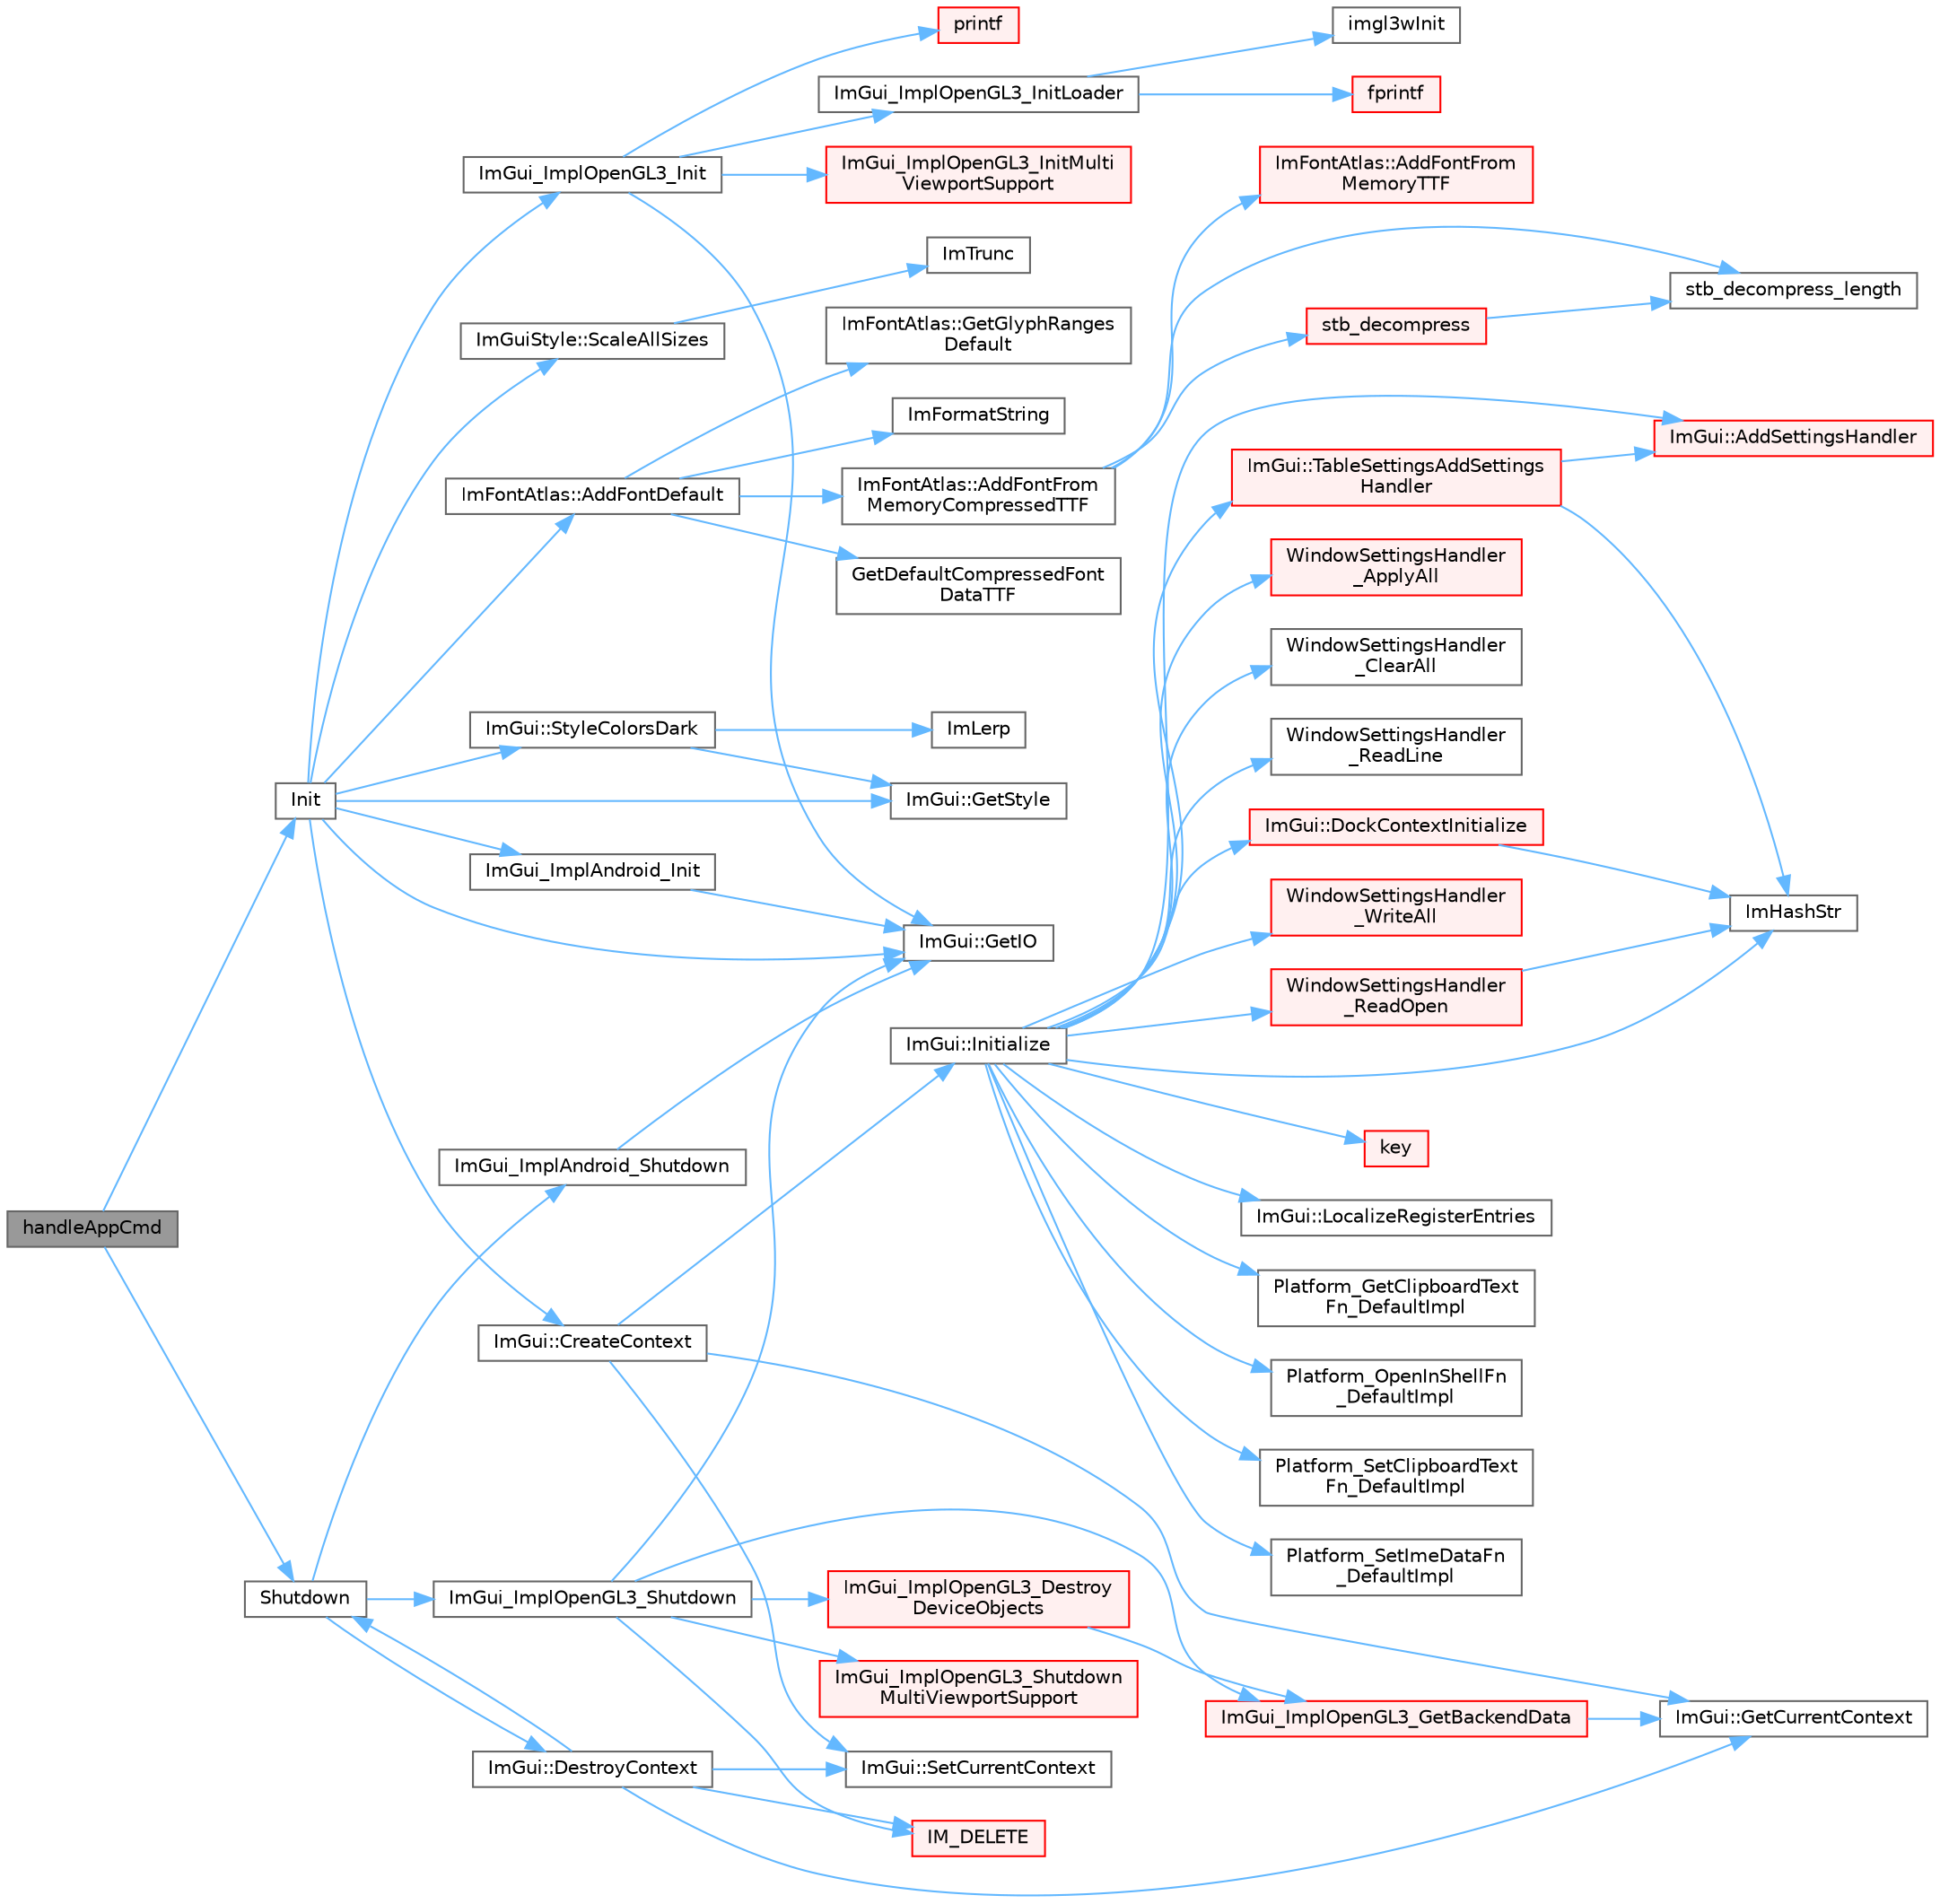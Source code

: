 digraph "handleAppCmd"
{
 // LATEX_PDF_SIZE
  bgcolor="transparent";
  edge [fontname=Helvetica,fontsize=10,labelfontname=Helvetica,labelfontsize=10];
  node [fontname=Helvetica,fontsize=10,shape=box,height=0.2,width=0.4];
  rankdir="LR";
  Node1 [id="Node000001",label="handleAppCmd",height=0.2,width=0.4,color="gray40", fillcolor="grey60", style="filled", fontcolor="black",tooltip=" "];
  Node1 -> Node2 [id="edge1_Node000001_Node000002",color="steelblue1",style="solid",tooltip=" "];
  Node2 [id="Node000002",label="Init",height=0.2,width=0.4,color="grey40", fillcolor="white", style="filled",URL="$imgui_2examples_2example__android__opengl3_2main_8cpp.html#a84a2b849dbb5abe2b109f51d28a3fda6",tooltip=" "];
  Node2 -> Node3 [id="edge2_Node000002_Node000003",color="steelblue1",style="solid",tooltip=" "];
  Node3 [id="Node000003",label="ImFontAtlas::AddFontDefault",height=0.2,width=0.4,color="grey40", fillcolor="white", style="filled",URL="$struct_im_font_atlas.html#a9d2b4a94579bf603a0d2662cd8348cbd",tooltip=" "];
  Node3 -> Node4 [id="edge3_Node000003_Node000004",color="steelblue1",style="solid",tooltip=" "];
  Node4 [id="Node000004",label="ImFontAtlas::AddFontFrom\lMemoryCompressedTTF",height=0.2,width=0.4,color="grey40", fillcolor="white", style="filled",URL="$struct_im_font_atlas.html#a478ffa07777bf990ade02889e15a21ab",tooltip=" "];
  Node4 -> Node5 [id="edge4_Node000004_Node000005",color="steelblue1",style="solid",tooltip=" "];
  Node5 [id="Node000005",label="ImFontAtlas::AddFontFrom\lMemoryTTF",height=0.2,width=0.4,color="red", fillcolor="#FFF0F0", style="filled",URL="$struct_im_font_atlas.html#a95eec9b791e9c509180030f8176406ff",tooltip=" "];
  Node4 -> Node10 [id="edge5_Node000004_Node000010",color="steelblue1",style="solid",tooltip=" "];
  Node10 [id="Node000010",label="stb_decompress",height=0.2,width=0.4,color="red", fillcolor="#FFF0F0", style="filled",URL="$imgui__draw_8cpp.html#a23f899d930c93d351569ee83cf920570",tooltip=" "];
  Node10 -> Node12 [id="edge6_Node000010_Node000012",color="steelblue1",style="solid",tooltip=" "];
  Node12 [id="Node000012",label="stb_decompress_length",height=0.2,width=0.4,color="grey40", fillcolor="white", style="filled",URL="$imgui__draw_8cpp.html#a5a5301def23b33e2156ac79a8b65c69b",tooltip=" "];
  Node4 -> Node12 [id="edge7_Node000004_Node000012",color="steelblue1",style="solid",tooltip=" "];
  Node3 -> Node16 [id="edge8_Node000003_Node000016",color="steelblue1",style="solid",tooltip=" "];
  Node16 [id="Node000016",label="GetDefaultCompressedFont\lDataTTF",height=0.2,width=0.4,color="grey40", fillcolor="white", style="filled",URL="$imgui__draw_8cpp.html#abc3b462ef2c5ef511d4f7231e3d9b853",tooltip=" "];
  Node3 -> Node17 [id="edge9_Node000003_Node000017",color="steelblue1",style="solid",tooltip=" "];
  Node17 [id="Node000017",label="ImFontAtlas::GetGlyphRanges\lDefault",height=0.2,width=0.4,color="grey40", fillcolor="white", style="filled",URL="$struct_im_font_atlas.html#adec0df140eb1dc01c2a22a5253d62820",tooltip=" "];
  Node3 -> Node18 [id="edge10_Node000003_Node000018",color="steelblue1",style="solid",tooltip=" "];
  Node18 [id="Node000018",label="ImFormatString",height=0.2,width=0.4,color="grey40", fillcolor="white", style="filled",URL="$imgui_8cpp.html#a75ccaf7d676b1f567ba888ae42ac3809",tooltip=" "];
  Node2 -> Node19 [id="edge11_Node000002_Node000019",color="steelblue1",style="solid",tooltip=" "];
  Node19 [id="Node000019",label="ImGui::CreateContext",height=0.2,width=0.4,color="grey40", fillcolor="white", style="filled",URL="$namespace_im_gui.html#a4ff6c9ad05a0eba37ce1b5ff1607810a",tooltip=" "];
  Node19 -> Node20 [id="edge12_Node000019_Node000020",color="steelblue1",style="solid",tooltip=" "];
  Node20 [id="Node000020",label="ImGui::GetCurrentContext",height=0.2,width=0.4,color="grey40", fillcolor="white", style="filled",URL="$namespace_im_gui.html#af557a6de5538099a0f6047eb994bbf42",tooltip=" "];
  Node19 -> Node21 [id="edge13_Node000019_Node000021",color="steelblue1",style="solid",tooltip=" "];
  Node21 [id="Node000021",label="ImGui::Initialize",height=0.2,width=0.4,color="grey40", fillcolor="white", style="filled",URL="$namespace_im_gui.html#a1a611da38fae18a3d1dafcb3228259da",tooltip=" "];
  Node21 -> Node22 [id="edge14_Node000021_Node000022",color="steelblue1",style="solid",tooltip=" "];
  Node22 [id="Node000022",label="ImGui::AddSettingsHandler",height=0.2,width=0.4,color="red", fillcolor="#FFF0F0", style="filled",URL="$namespace_im_gui.html#ade13c9d3114fb2fae235a29a6388495d",tooltip=" "];
  Node21 -> Node25 [id="edge15_Node000021_Node000025",color="steelblue1",style="solid",tooltip=" "];
  Node25 [id="Node000025",label="ImGui::DockContextInitialize",height=0.2,width=0.4,color="red", fillcolor="#FFF0F0", style="filled",URL="$namespace_im_gui.html#a3b7bcf876b64c28c4eb3868f79728499",tooltip=" "];
  Node25 -> Node24 [id="edge16_Node000025_Node000024",color="steelblue1",style="solid",tooltip=" "];
  Node24 [id="Node000024",label="ImHashStr",height=0.2,width=0.4,color="grey40", fillcolor="white", style="filled",URL="$imgui_8cpp.html#ab6659b5d67f7a3369e099ce890e12223",tooltip=" "];
  Node21 -> Node24 [id="edge17_Node000021_Node000024",color="steelblue1",style="solid",tooltip=" "];
  Node21 -> Node29 [id="edge18_Node000021_Node000029",color="steelblue1",style="solid",tooltip=" "];
  Node29 [id="Node000029",label="key",height=0.2,width=0.4,color="red", fillcolor="#FFF0F0", style="filled",URL="$gears_8c.html#accd6b5b92b78666e36543412d4ac14cd",tooltip=" "];
  Node21 -> Node260 [id="edge19_Node000021_Node000260",color="steelblue1",style="solid",tooltip=" "];
  Node260 [id="Node000260",label="ImGui::LocalizeRegisterEntries",height=0.2,width=0.4,color="grey40", fillcolor="white", style="filled",URL="$namespace_im_gui.html#a676850197b862c70a447880ae5087895",tooltip=" "];
  Node21 -> Node261 [id="edge20_Node000021_Node000261",color="steelblue1",style="solid",tooltip=" "];
  Node261 [id="Node000261",label="Platform_GetClipboardText\lFn_DefaultImpl",height=0.2,width=0.4,color="grey40", fillcolor="white", style="filled",URL="$imgui_8cpp.html#a2421bb8978de8787e5c9c85edc80fe82",tooltip=" "];
  Node21 -> Node262 [id="edge21_Node000021_Node000262",color="steelblue1",style="solid",tooltip=" "];
  Node262 [id="Node000262",label="Platform_OpenInShellFn\l_DefaultImpl",height=0.2,width=0.4,color="grey40", fillcolor="white", style="filled",URL="$imgui_8cpp.html#ab7298cb2396098ef9145a374ac3f4381",tooltip=" "];
  Node21 -> Node263 [id="edge22_Node000021_Node000263",color="steelblue1",style="solid",tooltip=" "];
  Node263 [id="Node000263",label="Platform_SetClipboardText\lFn_DefaultImpl",height=0.2,width=0.4,color="grey40", fillcolor="white", style="filled",URL="$imgui_8cpp.html#a9dc5de818052845de948ffc79e925e04",tooltip=" "];
  Node21 -> Node264 [id="edge23_Node000021_Node000264",color="steelblue1",style="solid",tooltip=" "];
  Node264 [id="Node000264",label="Platform_SetImeDataFn\l_DefaultImpl",height=0.2,width=0.4,color="grey40", fillcolor="white", style="filled",URL="$imgui_8cpp.html#a35cee2a16eebdfb722ef537c94ef2625",tooltip=" "];
  Node21 -> Node265 [id="edge24_Node000021_Node000265",color="steelblue1",style="solid",tooltip=" "];
  Node265 [id="Node000265",label="ImGui::TableSettingsAddSettings\lHandler",height=0.2,width=0.4,color="red", fillcolor="#FFF0F0", style="filled",URL="$namespace_im_gui.html#a49786e01457877baef3eb8c01eca38d1",tooltip=" "];
  Node265 -> Node22 [id="edge25_Node000265_Node000022",color="steelblue1",style="solid",tooltip=" "];
  Node265 -> Node24 [id="edge26_Node000265_Node000024",color="steelblue1",style="solid",tooltip=" "];
  Node21 -> Node278 [id="edge27_Node000021_Node000278",color="steelblue1",style="solid",tooltip=" "];
  Node278 [id="Node000278",label="WindowSettingsHandler\l_ApplyAll",height=0.2,width=0.4,color="red", fillcolor="#FFF0F0", style="filled",URL="$imgui_8cpp.html#a4f345909ba493da1c34b89bb89ac4475",tooltip=" "];
  Node21 -> Node281 [id="edge28_Node000021_Node000281",color="steelblue1",style="solid",tooltip=" "];
  Node281 [id="Node000281",label="WindowSettingsHandler\l_ClearAll",height=0.2,width=0.4,color="grey40", fillcolor="white", style="filled",URL="$imgui_8cpp.html#a942052dc32d118a3455ea9cc244c41ad",tooltip=" "];
  Node21 -> Node282 [id="edge29_Node000021_Node000282",color="steelblue1",style="solid",tooltip=" "];
  Node282 [id="Node000282",label="WindowSettingsHandler\l_ReadLine",height=0.2,width=0.4,color="grey40", fillcolor="white", style="filled",URL="$imgui_8cpp.html#a8f46722f3d3b6a30f8f8256aaa34f274",tooltip=" "];
  Node21 -> Node283 [id="edge30_Node000021_Node000283",color="steelblue1",style="solid",tooltip=" "];
  Node283 [id="Node000283",label="WindowSettingsHandler\l_ReadOpen",height=0.2,width=0.4,color="red", fillcolor="#FFF0F0", style="filled",URL="$imgui_8cpp.html#a96167b8831eaf55d73bfd79411b01fd6",tooltip=" "];
  Node283 -> Node24 [id="edge31_Node000283_Node000024",color="steelblue1",style="solid",tooltip=" "];
  Node21 -> Node286 [id="edge32_Node000021_Node000286",color="steelblue1",style="solid",tooltip=" "];
  Node286 [id="Node000286",label="WindowSettingsHandler\l_WriteAll",height=0.2,width=0.4,color="red", fillcolor="#FFF0F0", style="filled",URL="$imgui_8cpp.html#a24623093a2b9a7babcc73f502bfabad0",tooltip=" "];
  Node19 -> Node288 [id="edge33_Node000019_Node000288",color="steelblue1",style="solid",tooltip=" "];
  Node288 [id="Node000288",label="ImGui::SetCurrentContext",height=0.2,width=0.4,color="grey40", fillcolor="white", style="filled",URL="$namespace_im_gui.html#a289dbbbffdadcf1231821d97a7c4a9be",tooltip=" "];
  Node2 -> Node289 [id="edge34_Node000002_Node000289",color="steelblue1",style="solid",tooltip=" "];
  Node289 [id="Node000289",label="ImGui::GetIO",height=0.2,width=0.4,color="grey40", fillcolor="white", style="filled",URL="$namespace_im_gui.html#a3179e560812f878f3961ce803a5d9302",tooltip=" "];
  Node2 -> Node290 [id="edge35_Node000002_Node000290",color="steelblue1",style="solid",tooltip=" "];
  Node290 [id="Node000290",label="ImGui::GetStyle",height=0.2,width=0.4,color="grey40", fillcolor="white", style="filled",URL="$namespace_im_gui.html#abafef4bb3e3654efd96a47b2e22870a7",tooltip=" "];
  Node2 -> Node291 [id="edge36_Node000002_Node000291",color="steelblue1",style="solid",tooltip=" "];
  Node291 [id="Node000291",label="ImGui_ImplAndroid_Init",height=0.2,width=0.4,color="grey40", fillcolor="white", style="filled",URL="$imgui__impl__android_8cpp.html#ab89eca19c71468d31d5d27a950637a0f",tooltip=" "];
  Node291 -> Node289 [id="edge37_Node000291_Node000289",color="steelblue1",style="solid",tooltip=" "];
  Node2 -> Node292 [id="edge38_Node000002_Node000292",color="steelblue1",style="solid",tooltip=" "];
  Node292 [id="Node000292",label="ImGui_ImplOpenGL3_Init",height=0.2,width=0.4,color="grey40", fillcolor="white", style="filled",URL="$imgui__impl__opengl3_8cpp.html#a0475f257dc97d1daceee89cb4b19744d",tooltip=" "];
  Node292 -> Node289 [id="edge39_Node000292_Node000289",color="steelblue1",style="solid",tooltip=" "];
  Node292 -> Node293 [id="edge40_Node000292_Node000293",color="steelblue1",style="solid",tooltip=" "];
  Node293 [id="Node000293",label="ImGui_ImplOpenGL3_InitLoader",height=0.2,width=0.4,color="grey40", fillcolor="white", style="filled",URL="$imgui__impl__opengl3_8cpp.html#aa41f75fa250684a6610bbb021204d374",tooltip=" "];
  Node293 -> Node294 [id="edge41_Node000293_Node000294",color="steelblue1",style="solid",tooltip=" "];
  Node294 [id="Node000294",label="fprintf",height=0.2,width=0.4,color="red", fillcolor="#FFF0F0", style="filled",URL="$printf_8h.html#a9f315126362cae9675de1642105e631e",tooltip=" "];
  Node293 -> Node327 [id="edge42_Node000293_Node000327",color="steelblue1",style="solid",tooltip=" "];
  Node327 [id="Node000327",label="imgl3wInit",height=0.2,width=0.4,color="grey40", fillcolor="white", style="filled",URL="$imgui__impl__opengl3__loader_8h.html#a48c2a363da80c28b64d9eee65220d127",tooltip=" "];
  Node292 -> Node328 [id="edge43_Node000292_Node000328",color="steelblue1",style="solid",tooltip=" "];
  Node328 [id="Node000328",label="ImGui_ImplOpenGL3_InitMulti\lViewportSupport",height=0.2,width=0.4,color="red", fillcolor="#FFF0F0", style="filled",URL="$imgui__impl__opengl3_8cpp.html#abae22e0a4306a02f18a7aa3d97f43964",tooltip=" "];
  Node292 -> Node336 [id="edge44_Node000292_Node000336",color="steelblue1",style="solid",tooltip=" "];
  Node336 [id="Node000336",label="printf",height=0.2,width=0.4,color="red", fillcolor="#FFF0F0", style="filled",URL="$printf_8h.html#aee3ed3a831f25f07e7be3919fff2203a",tooltip=" "];
  Node2 -> Node337 [id="edge45_Node000002_Node000337",color="steelblue1",style="solid",tooltip=" "];
  Node337 [id="Node000337",label="ImGuiStyle::ScaleAllSizes",height=0.2,width=0.4,color="grey40", fillcolor="white", style="filled",URL="$struct_im_gui_style.html#a7c9d3e0974a239f65e433cc952be0627",tooltip=" "];
  Node337 -> Node9 [id="edge46_Node000337_Node000009",color="steelblue1",style="solid",tooltip=" "];
  Node9 [id="Node000009",label="ImTrunc",height=0.2,width=0.4,color="grey40", fillcolor="white", style="filled",URL="$imgui__internal_8h.html#a34870cae27ccd450c17ec3d3910b2da4",tooltip=" "];
  Node2 -> Node338 [id="edge47_Node000002_Node000338",color="steelblue1",style="solid",tooltip=" "];
  Node338 [id="Node000338",label="ImGui::StyleColorsDark",height=0.2,width=0.4,color="grey40", fillcolor="white", style="filled",URL="$namespace_im_gui.html#a26c67fc14081b359566d5e135cd8c767",tooltip=" "];
  Node338 -> Node290 [id="edge48_Node000338_Node000290",color="steelblue1",style="solid",tooltip=" "];
  Node338 -> Node139 [id="edge49_Node000338_Node000139",color="steelblue1",style="solid",tooltip=" "];
  Node139 [id="Node000139",label="ImLerp",height=0.2,width=0.4,color="grey40", fillcolor="white", style="filled",URL="$imgui__internal_8h.html#a1d7813429922346e44eebd82d13f777c",tooltip=" "];
  Node1 -> Node339 [id="edge50_Node000001_Node000339",color="steelblue1",style="solid",tooltip=" "];
  Node339 [id="Node000339",label="Shutdown",height=0.2,width=0.4,color="grey40", fillcolor="white", style="filled",URL="$imgui_2examples_2example__android__opengl3_2main_8cpp.html#ac5f038c2b480cf9ef5e19e3eba8dbaf9",tooltip=" "];
  Node339 -> Node340 [id="edge51_Node000339_Node000340",color="steelblue1",style="solid",tooltip=" "];
  Node340 [id="Node000340",label="ImGui::DestroyContext",height=0.2,width=0.4,color="grey40", fillcolor="white", style="filled",URL="$namespace_im_gui.html#ab9132deece575023170cd8e681d0581d",tooltip=" "];
  Node340 -> Node20 [id="edge52_Node000340_Node000020",color="steelblue1",style="solid",tooltip=" "];
  Node340 -> Node201 [id="edge53_Node000340_Node000201",color="steelblue1",style="solid",tooltip=" "];
  Node201 [id="Node000201",label="IM_DELETE",height=0.2,width=0.4,color="red", fillcolor="#FFF0F0", style="filled",URL="$imgui_8h.html#a3c856832c3fe1da8767a9353da3707e1",tooltip=" "];
  Node340 -> Node288 [id="edge54_Node000340_Node000288",color="steelblue1",style="solid",tooltip=" "];
  Node340 -> Node339 [id="edge55_Node000340_Node000339",color="steelblue1",style="solid",tooltip=" "];
  Node339 -> Node341 [id="edge56_Node000339_Node000341",color="steelblue1",style="solid",tooltip=" "];
  Node341 [id="Node000341",label="ImGui_ImplAndroid_Shutdown",height=0.2,width=0.4,color="grey40", fillcolor="white", style="filled",URL="$imgui__impl__android_8cpp.html#ac9fdc55b2b5df643827ba834eefe1590",tooltip=" "];
  Node341 -> Node289 [id="edge57_Node000341_Node000289",color="steelblue1",style="solid",tooltip=" "];
  Node339 -> Node342 [id="edge58_Node000339_Node000342",color="steelblue1",style="solid",tooltip=" "];
  Node342 [id="Node000342",label="ImGui_ImplOpenGL3_Shutdown",height=0.2,width=0.4,color="grey40", fillcolor="white", style="filled",URL="$imgui__impl__opengl3_8cpp.html#acbd53376e6135ad71e7bcd9879278e37",tooltip=" "];
  Node342 -> Node289 [id="edge59_Node000342_Node000289",color="steelblue1",style="solid",tooltip=" "];
  Node342 -> Node201 [id="edge60_Node000342_Node000201",color="steelblue1",style="solid",tooltip=" "];
  Node342 -> Node343 [id="edge61_Node000342_Node000343",color="steelblue1",style="solid",tooltip=" "];
  Node343 [id="Node000343",label="ImGui_ImplOpenGL3_Destroy\lDeviceObjects",height=0.2,width=0.4,color="red", fillcolor="#FFF0F0", style="filled",URL="$imgui__impl__opengl3_8cpp.html#a605e340c346791d9c9e927add2392d0e",tooltip=" "];
  Node343 -> Node333 [id="edge62_Node000343_Node000333",color="steelblue1",style="solid",tooltip=" "];
  Node333 [id="Node000333",label="ImGui_ImplOpenGL3_GetBackendData",height=0.2,width=0.4,color="red", fillcolor="#FFF0F0", style="filled",URL="$imgui__impl__opengl3_8cpp.html#a68f1fea3ba16697f3febf6797cb5c85b",tooltip=" "];
  Node333 -> Node20 [id="edge63_Node000333_Node000020",color="steelblue1",style="solid",tooltip=" "];
  Node342 -> Node333 [id="edge64_Node000342_Node000333",color="steelblue1",style="solid",tooltip=" "];
  Node342 -> Node346 [id="edge65_Node000342_Node000346",color="steelblue1",style="solid",tooltip=" "];
  Node346 [id="Node000346",label="ImGui_ImplOpenGL3_Shutdown\lMultiViewportSupport",height=0.2,width=0.4,color="red", fillcolor="#FFF0F0", style="filled",URL="$imgui__impl__opengl3_8cpp.html#a9485257890671dd51f2d2d7215236062",tooltip=" "];
}
